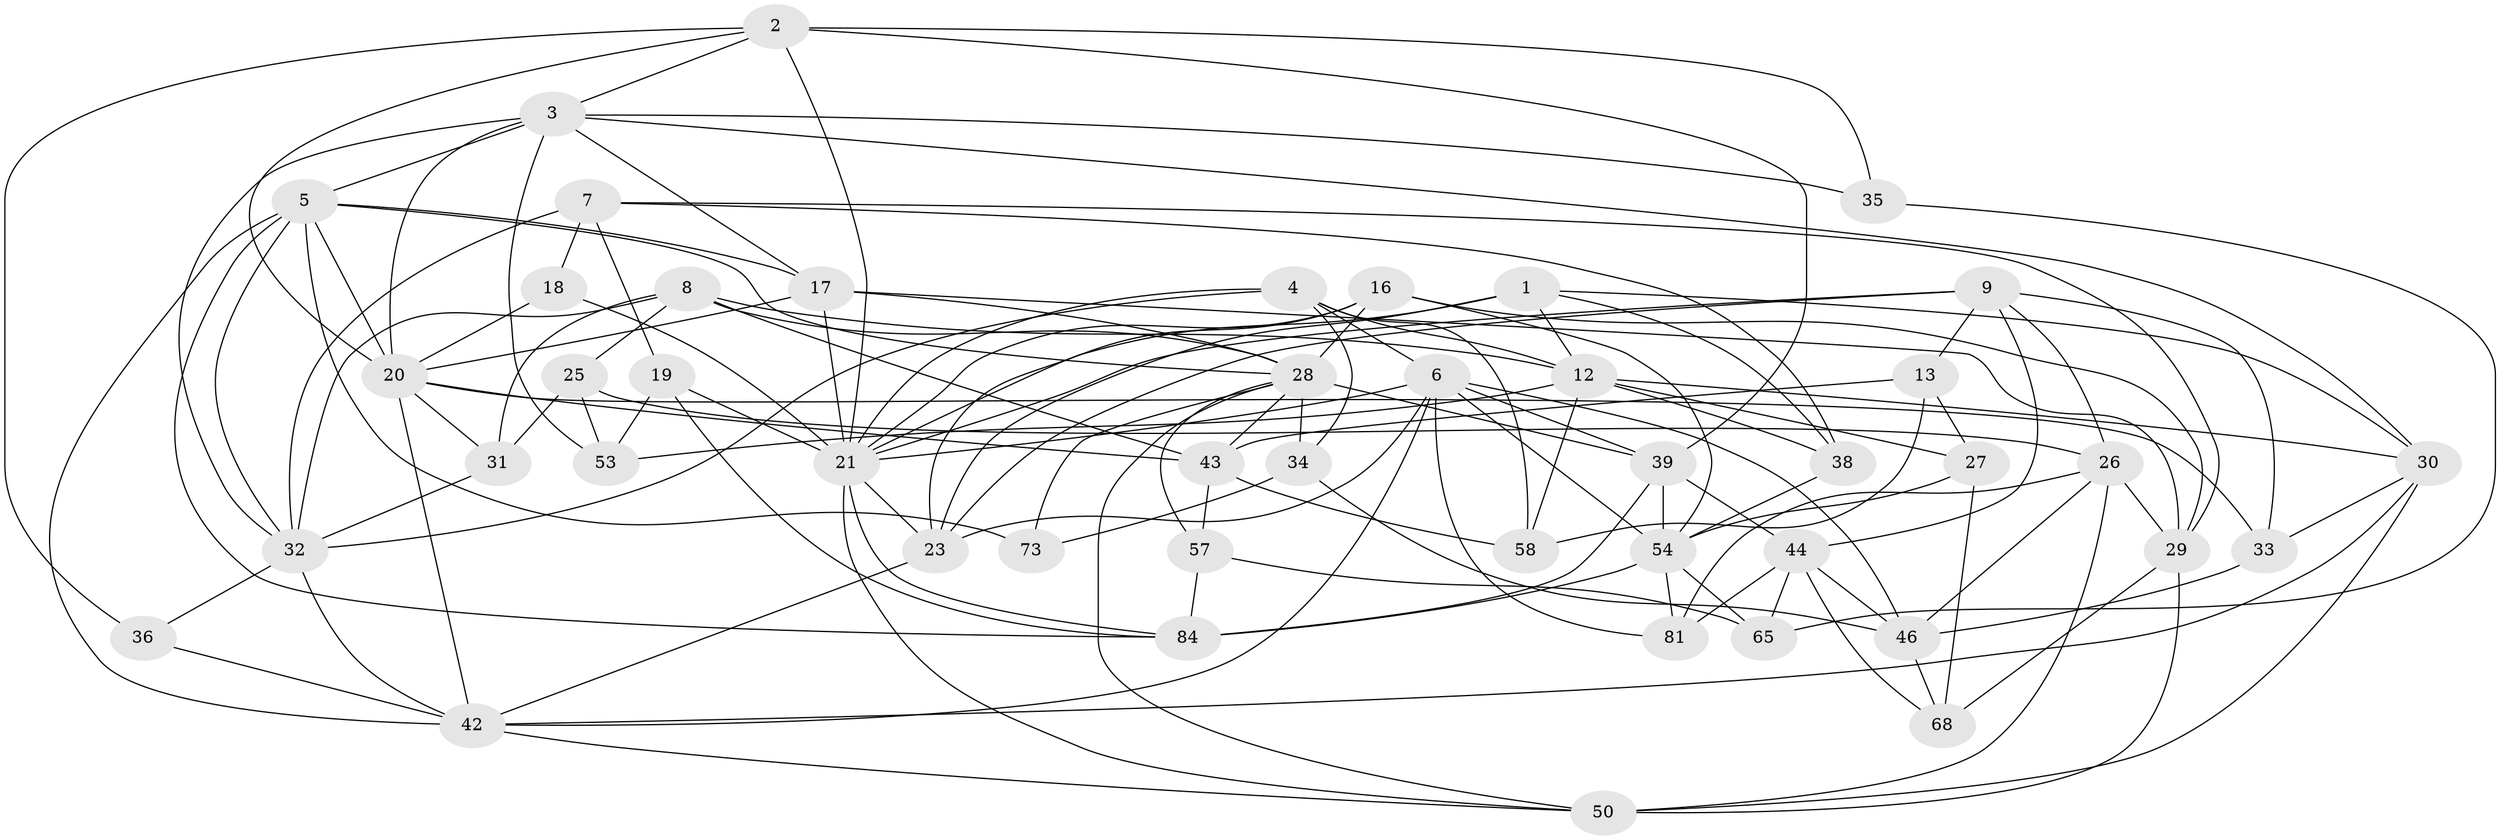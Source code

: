 // original degree distribution, {4: 1.0}
// Generated by graph-tools (version 1.1) at 2025/16/03/09/25 04:16:43]
// undirected, 46 vertices, 130 edges
graph export_dot {
graph [start="1"]
  node [color=gray90,style=filled];
  1 [super="+24"];
  2 [super="+22"];
  3 [super="+82+66"];
  4 [super="+52"];
  5 [super="+15+14"];
  6 [super="+55+10"];
  7 [super="+89"];
  8 [super="+40"];
  9 [super="+78+11"];
  12 [super="+72"];
  13;
  16 [super="+91"];
  17 [super="+87"];
  18;
  19;
  20 [super="+75+67"];
  21 [super="+80+69"];
  23 [super="+60"];
  25;
  26 [super="+64"];
  27;
  28 [super="+59+76+37"];
  29 [super="+41"];
  30 [super="+88"];
  31;
  32 [super="+45"];
  33;
  34;
  35;
  36;
  38;
  39 [super="+51"];
  42 [super="+47+63"];
  43 [super="+48"];
  44 [super="+93"];
  46 [super="+49"];
  50 [super="+56"];
  53;
  54 [super="+92+70"];
  57;
  58;
  65;
  68;
  73;
  81;
  84 [super="+86"];
  1 -- 12;
  1 -- 38;
  1 -- 30;
  1 -- 23 [weight=2];
  1 -- 21;
  2 -- 39;
  2 -- 35 [weight=2];
  2 -- 21;
  2 -- 3;
  2 -- 20;
  2 -- 36 [weight=2];
  3 -- 53;
  3 -- 17;
  3 -- 5;
  3 -- 30;
  3 -- 32;
  3 -- 35;
  3 -- 20;
  4 -- 58;
  4 -- 34;
  4 -- 21;
  4 -- 32;
  4 -- 6;
  4 -- 12;
  5 -- 28;
  5 -- 17;
  5 -- 20;
  5 -- 32;
  5 -- 73;
  5 -- 84;
  5 -- 42;
  6 -- 81;
  6 -- 39;
  6 -- 54;
  6 -- 46;
  6 -- 21;
  6 -- 42;
  6 -- 23;
  7 -- 38;
  7 -- 18 [weight=2];
  7 -- 19;
  7 -- 32;
  7 -- 29;
  8 -- 32;
  8 -- 31;
  8 -- 25;
  8 -- 28;
  8 -- 43;
  8 -- 12;
  9 -- 13;
  9 -- 33;
  9 -- 44;
  9 -- 21;
  9 -- 26;
  9 -- 23;
  12 -- 53;
  12 -- 38;
  12 -- 58;
  12 -- 27;
  12 -- 30;
  13 -- 58;
  13 -- 27;
  13 -- 43;
  16 -- 29;
  16 -- 23 [weight=2];
  16 -- 54;
  16 -- 28;
  16 -- 21;
  17 -- 28;
  17 -- 20;
  17 -- 21;
  17 -- 29;
  18 -- 20;
  18 -- 21;
  19 -- 84;
  19 -- 53;
  19 -- 21;
  20 -- 31;
  20 -- 33;
  20 -- 43 [weight=2];
  20 -- 42;
  21 -- 23;
  21 -- 50;
  21 -- 84;
  23 -- 42;
  25 -- 26;
  25 -- 53;
  25 -- 31;
  26 -- 81;
  26 -- 29;
  26 -- 46;
  26 -- 50;
  27 -- 68;
  27 -- 54;
  28 -- 43 [weight=2];
  28 -- 73 [weight=2];
  28 -- 39;
  28 -- 34;
  28 -- 50;
  28 -- 57;
  29 -- 68;
  29 -- 50;
  30 -- 42;
  30 -- 33;
  30 -- 50;
  31 -- 32;
  32 -- 36;
  32 -- 42;
  33 -- 46;
  34 -- 73;
  34 -- 46;
  35 -- 65;
  36 -- 42;
  38 -- 54;
  39 -- 84;
  39 -- 44;
  39 -- 54;
  42 -- 50;
  43 -- 57;
  43 -- 58;
  44 -- 68;
  44 -- 65;
  44 -- 81;
  44 -- 46;
  46 -- 68;
  54 -- 65;
  54 -- 81;
  54 -- 84;
  57 -- 65;
  57 -- 84;
}
